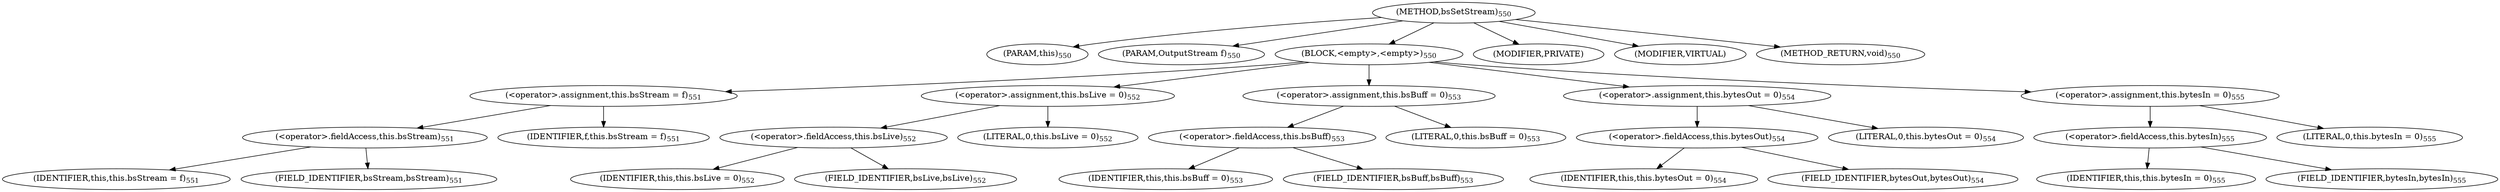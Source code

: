 digraph "bsSetStream" {  
"1617" [label = <(METHOD,bsSetStream)<SUB>550</SUB>> ]
"1618" [label = <(PARAM,this)<SUB>550</SUB>> ]
"1619" [label = <(PARAM,OutputStream f)<SUB>550</SUB>> ]
"1620" [label = <(BLOCK,&lt;empty&gt;,&lt;empty&gt;)<SUB>550</SUB>> ]
"1621" [label = <(&lt;operator&gt;.assignment,this.bsStream = f)<SUB>551</SUB>> ]
"1622" [label = <(&lt;operator&gt;.fieldAccess,this.bsStream)<SUB>551</SUB>> ]
"1623" [label = <(IDENTIFIER,this,this.bsStream = f)<SUB>551</SUB>> ]
"1624" [label = <(FIELD_IDENTIFIER,bsStream,bsStream)<SUB>551</SUB>> ]
"1625" [label = <(IDENTIFIER,f,this.bsStream = f)<SUB>551</SUB>> ]
"1626" [label = <(&lt;operator&gt;.assignment,this.bsLive = 0)<SUB>552</SUB>> ]
"1627" [label = <(&lt;operator&gt;.fieldAccess,this.bsLive)<SUB>552</SUB>> ]
"1628" [label = <(IDENTIFIER,this,this.bsLive = 0)<SUB>552</SUB>> ]
"1629" [label = <(FIELD_IDENTIFIER,bsLive,bsLive)<SUB>552</SUB>> ]
"1630" [label = <(LITERAL,0,this.bsLive = 0)<SUB>552</SUB>> ]
"1631" [label = <(&lt;operator&gt;.assignment,this.bsBuff = 0)<SUB>553</SUB>> ]
"1632" [label = <(&lt;operator&gt;.fieldAccess,this.bsBuff)<SUB>553</SUB>> ]
"1633" [label = <(IDENTIFIER,this,this.bsBuff = 0)<SUB>553</SUB>> ]
"1634" [label = <(FIELD_IDENTIFIER,bsBuff,bsBuff)<SUB>553</SUB>> ]
"1635" [label = <(LITERAL,0,this.bsBuff = 0)<SUB>553</SUB>> ]
"1636" [label = <(&lt;operator&gt;.assignment,this.bytesOut = 0)<SUB>554</SUB>> ]
"1637" [label = <(&lt;operator&gt;.fieldAccess,this.bytesOut)<SUB>554</SUB>> ]
"1638" [label = <(IDENTIFIER,this,this.bytesOut = 0)<SUB>554</SUB>> ]
"1639" [label = <(FIELD_IDENTIFIER,bytesOut,bytesOut)<SUB>554</SUB>> ]
"1640" [label = <(LITERAL,0,this.bytesOut = 0)<SUB>554</SUB>> ]
"1641" [label = <(&lt;operator&gt;.assignment,this.bytesIn = 0)<SUB>555</SUB>> ]
"1642" [label = <(&lt;operator&gt;.fieldAccess,this.bytesIn)<SUB>555</SUB>> ]
"1643" [label = <(IDENTIFIER,this,this.bytesIn = 0)<SUB>555</SUB>> ]
"1644" [label = <(FIELD_IDENTIFIER,bytesIn,bytesIn)<SUB>555</SUB>> ]
"1645" [label = <(LITERAL,0,this.bytesIn = 0)<SUB>555</SUB>> ]
"1646" [label = <(MODIFIER,PRIVATE)> ]
"1647" [label = <(MODIFIER,VIRTUAL)> ]
"1648" [label = <(METHOD_RETURN,void)<SUB>550</SUB>> ]
  "1617" -> "1618" 
  "1617" -> "1619" 
  "1617" -> "1620" 
  "1617" -> "1646" 
  "1617" -> "1647" 
  "1617" -> "1648" 
  "1620" -> "1621" 
  "1620" -> "1626" 
  "1620" -> "1631" 
  "1620" -> "1636" 
  "1620" -> "1641" 
  "1621" -> "1622" 
  "1621" -> "1625" 
  "1622" -> "1623" 
  "1622" -> "1624" 
  "1626" -> "1627" 
  "1626" -> "1630" 
  "1627" -> "1628" 
  "1627" -> "1629" 
  "1631" -> "1632" 
  "1631" -> "1635" 
  "1632" -> "1633" 
  "1632" -> "1634" 
  "1636" -> "1637" 
  "1636" -> "1640" 
  "1637" -> "1638" 
  "1637" -> "1639" 
  "1641" -> "1642" 
  "1641" -> "1645" 
  "1642" -> "1643" 
  "1642" -> "1644" 
}
